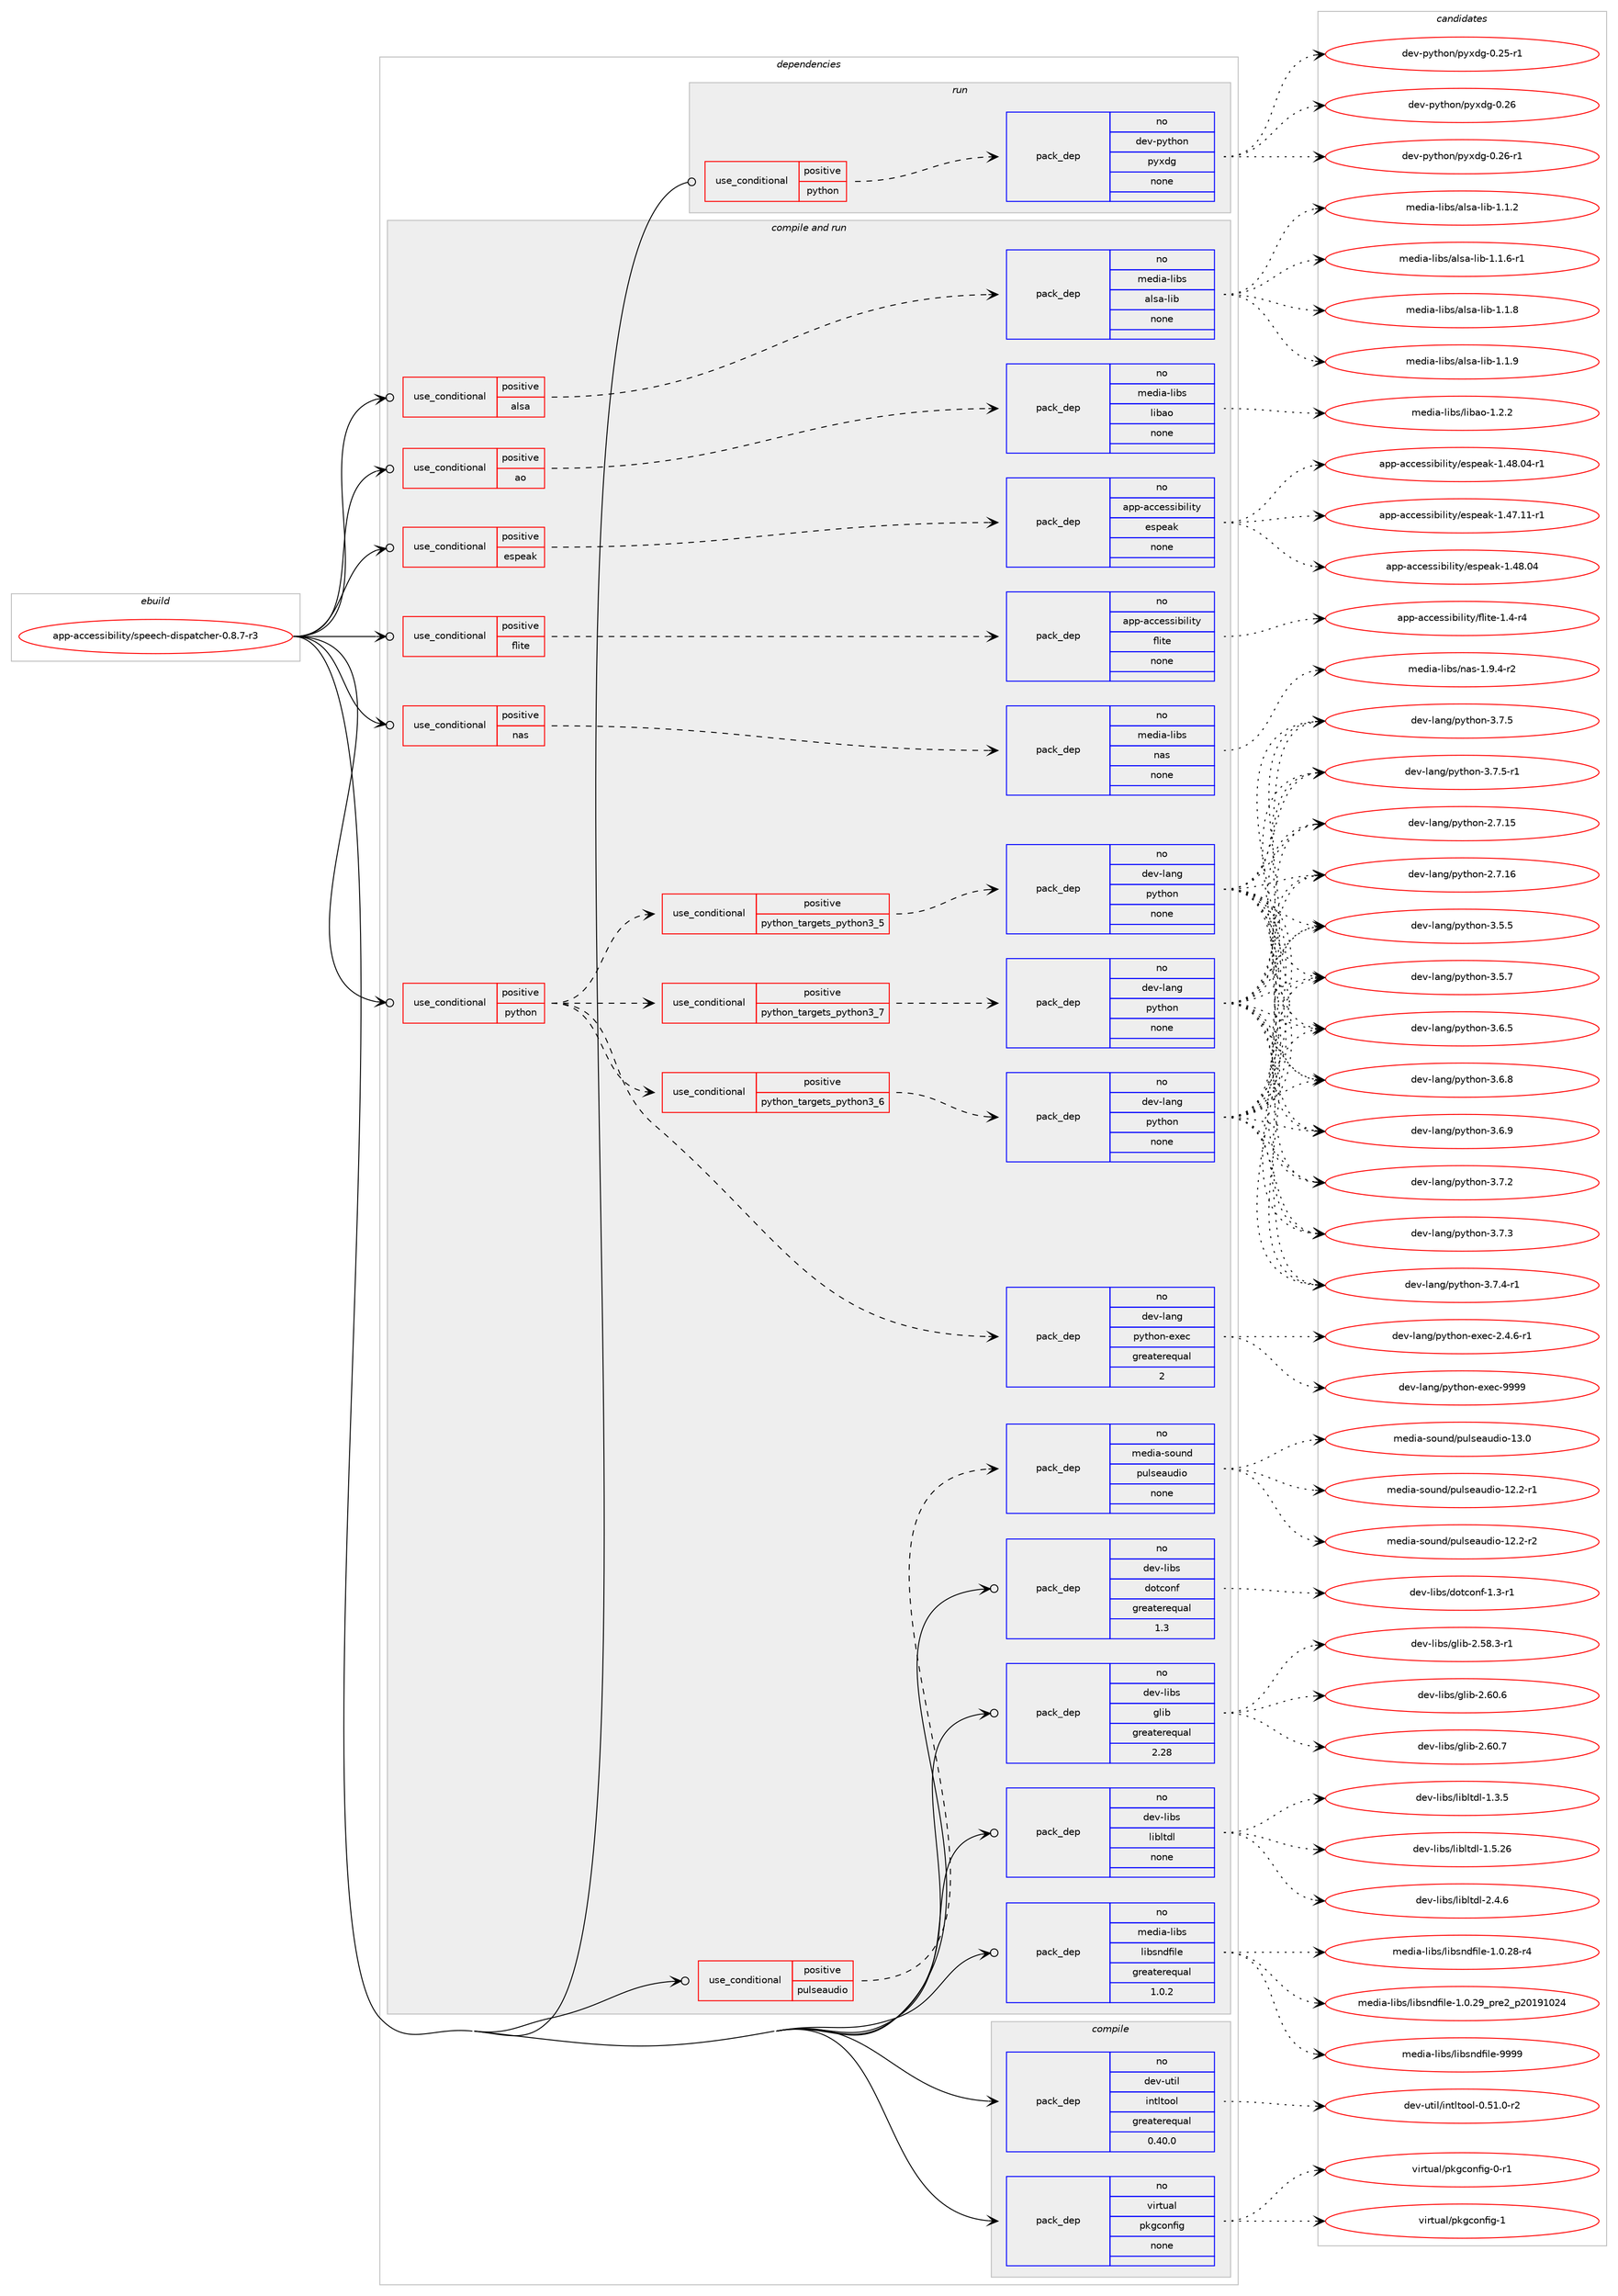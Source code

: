 digraph prolog {

# *************
# Graph options
# *************

newrank=true;
concentrate=true;
compound=true;
graph [rankdir=LR,fontname=Helvetica,fontsize=10,ranksep=1.5];#, ranksep=2.5, nodesep=0.2];
edge  [arrowhead=vee];
node  [fontname=Helvetica,fontsize=10];

# **********
# The ebuild
# **********

subgraph cluster_leftcol {
color=gray;
rank=same;
label=<<i>ebuild</i>>;
id [label="app-accessibility/speech-dispatcher-0.8.7-r3", color=red, width=4, href="../app-accessibility/speech-dispatcher-0.8.7-r3.svg"];
}

# ****************
# The dependencies
# ****************

subgraph cluster_midcol {
color=gray;
label=<<i>dependencies</i>>;
subgraph cluster_compile {
fillcolor="#eeeeee";
style=filled;
label=<<i>compile</i>>;
subgraph pack345939 {
dependency465012 [label=<<TABLE BORDER="0" CELLBORDER="1" CELLSPACING="0" CELLPADDING="4" WIDTH="220"><TR><TD ROWSPAN="6" CELLPADDING="30">pack_dep</TD></TR><TR><TD WIDTH="110">no</TD></TR><TR><TD>dev-util</TD></TR><TR><TD>intltool</TD></TR><TR><TD>greaterequal</TD></TR><TR><TD>0.40.0</TD></TR></TABLE>>, shape=none, color=blue];
}
id:e -> dependency465012:w [weight=20,style="solid",arrowhead="vee"];
subgraph pack345940 {
dependency465013 [label=<<TABLE BORDER="0" CELLBORDER="1" CELLSPACING="0" CELLPADDING="4" WIDTH="220"><TR><TD ROWSPAN="6" CELLPADDING="30">pack_dep</TD></TR><TR><TD WIDTH="110">no</TD></TR><TR><TD>virtual</TD></TR><TR><TD>pkgconfig</TD></TR><TR><TD>none</TD></TR><TR><TD></TD></TR></TABLE>>, shape=none, color=blue];
}
id:e -> dependency465013:w [weight=20,style="solid",arrowhead="vee"];
}
subgraph cluster_compileandrun {
fillcolor="#eeeeee";
style=filled;
label=<<i>compile and run</i>>;
subgraph cond110620 {
dependency465014 [label=<<TABLE BORDER="0" CELLBORDER="1" CELLSPACING="0" CELLPADDING="4"><TR><TD ROWSPAN="3" CELLPADDING="10">use_conditional</TD></TR><TR><TD>positive</TD></TR><TR><TD>alsa</TD></TR></TABLE>>, shape=none, color=red];
subgraph pack345941 {
dependency465015 [label=<<TABLE BORDER="0" CELLBORDER="1" CELLSPACING="0" CELLPADDING="4" WIDTH="220"><TR><TD ROWSPAN="6" CELLPADDING="30">pack_dep</TD></TR><TR><TD WIDTH="110">no</TD></TR><TR><TD>media-libs</TD></TR><TR><TD>alsa-lib</TD></TR><TR><TD>none</TD></TR><TR><TD></TD></TR></TABLE>>, shape=none, color=blue];
}
dependency465014:e -> dependency465015:w [weight=20,style="dashed",arrowhead="vee"];
}
id:e -> dependency465014:w [weight=20,style="solid",arrowhead="odotvee"];
subgraph cond110621 {
dependency465016 [label=<<TABLE BORDER="0" CELLBORDER="1" CELLSPACING="0" CELLPADDING="4"><TR><TD ROWSPAN="3" CELLPADDING="10">use_conditional</TD></TR><TR><TD>positive</TD></TR><TR><TD>ao</TD></TR></TABLE>>, shape=none, color=red];
subgraph pack345942 {
dependency465017 [label=<<TABLE BORDER="0" CELLBORDER="1" CELLSPACING="0" CELLPADDING="4" WIDTH="220"><TR><TD ROWSPAN="6" CELLPADDING="30">pack_dep</TD></TR><TR><TD WIDTH="110">no</TD></TR><TR><TD>media-libs</TD></TR><TR><TD>libao</TD></TR><TR><TD>none</TD></TR><TR><TD></TD></TR></TABLE>>, shape=none, color=blue];
}
dependency465016:e -> dependency465017:w [weight=20,style="dashed",arrowhead="vee"];
}
id:e -> dependency465016:w [weight=20,style="solid",arrowhead="odotvee"];
subgraph cond110622 {
dependency465018 [label=<<TABLE BORDER="0" CELLBORDER="1" CELLSPACING="0" CELLPADDING="4"><TR><TD ROWSPAN="3" CELLPADDING="10">use_conditional</TD></TR><TR><TD>positive</TD></TR><TR><TD>espeak</TD></TR></TABLE>>, shape=none, color=red];
subgraph pack345943 {
dependency465019 [label=<<TABLE BORDER="0" CELLBORDER="1" CELLSPACING="0" CELLPADDING="4" WIDTH="220"><TR><TD ROWSPAN="6" CELLPADDING="30">pack_dep</TD></TR><TR><TD WIDTH="110">no</TD></TR><TR><TD>app-accessibility</TD></TR><TR><TD>espeak</TD></TR><TR><TD>none</TD></TR><TR><TD></TD></TR></TABLE>>, shape=none, color=blue];
}
dependency465018:e -> dependency465019:w [weight=20,style="dashed",arrowhead="vee"];
}
id:e -> dependency465018:w [weight=20,style="solid",arrowhead="odotvee"];
subgraph cond110623 {
dependency465020 [label=<<TABLE BORDER="0" CELLBORDER="1" CELLSPACING="0" CELLPADDING="4"><TR><TD ROWSPAN="3" CELLPADDING="10">use_conditional</TD></TR><TR><TD>positive</TD></TR><TR><TD>flite</TD></TR></TABLE>>, shape=none, color=red];
subgraph pack345944 {
dependency465021 [label=<<TABLE BORDER="0" CELLBORDER="1" CELLSPACING="0" CELLPADDING="4" WIDTH="220"><TR><TD ROWSPAN="6" CELLPADDING="30">pack_dep</TD></TR><TR><TD WIDTH="110">no</TD></TR><TR><TD>app-accessibility</TD></TR><TR><TD>flite</TD></TR><TR><TD>none</TD></TR><TR><TD></TD></TR></TABLE>>, shape=none, color=blue];
}
dependency465020:e -> dependency465021:w [weight=20,style="dashed",arrowhead="vee"];
}
id:e -> dependency465020:w [weight=20,style="solid",arrowhead="odotvee"];
subgraph cond110624 {
dependency465022 [label=<<TABLE BORDER="0" CELLBORDER="1" CELLSPACING="0" CELLPADDING="4"><TR><TD ROWSPAN="3" CELLPADDING="10">use_conditional</TD></TR><TR><TD>positive</TD></TR><TR><TD>nas</TD></TR></TABLE>>, shape=none, color=red];
subgraph pack345945 {
dependency465023 [label=<<TABLE BORDER="0" CELLBORDER="1" CELLSPACING="0" CELLPADDING="4" WIDTH="220"><TR><TD ROWSPAN="6" CELLPADDING="30">pack_dep</TD></TR><TR><TD WIDTH="110">no</TD></TR><TR><TD>media-libs</TD></TR><TR><TD>nas</TD></TR><TR><TD>none</TD></TR><TR><TD></TD></TR></TABLE>>, shape=none, color=blue];
}
dependency465022:e -> dependency465023:w [weight=20,style="dashed",arrowhead="vee"];
}
id:e -> dependency465022:w [weight=20,style="solid",arrowhead="odotvee"];
subgraph cond110625 {
dependency465024 [label=<<TABLE BORDER="0" CELLBORDER="1" CELLSPACING="0" CELLPADDING="4"><TR><TD ROWSPAN="3" CELLPADDING="10">use_conditional</TD></TR><TR><TD>positive</TD></TR><TR><TD>pulseaudio</TD></TR></TABLE>>, shape=none, color=red];
subgraph pack345946 {
dependency465025 [label=<<TABLE BORDER="0" CELLBORDER="1" CELLSPACING="0" CELLPADDING="4" WIDTH="220"><TR><TD ROWSPAN="6" CELLPADDING="30">pack_dep</TD></TR><TR><TD WIDTH="110">no</TD></TR><TR><TD>media-sound</TD></TR><TR><TD>pulseaudio</TD></TR><TR><TD>none</TD></TR><TR><TD></TD></TR></TABLE>>, shape=none, color=blue];
}
dependency465024:e -> dependency465025:w [weight=20,style="dashed",arrowhead="vee"];
}
id:e -> dependency465024:w [weight=20,style="solid",arrowhead="odotvee"];
subgraph cond110626 {
dependency465026 [label=<<TABLE BORDER="0" CELLBORDER="1" CELLSPACING="0" CELLPADDING="4"><TR><TD ROWSPAN="3" CELLPADDING="10">use_conditional</TD></TR><TR><TD>positive</TD></TR><TR><TD>python</TD></TR></TABLE>>, shape=none, color=red];
subgraph cond110627 {
dependency465027 [label=<<TABLE BORDER="0" CELLBORDER="1" CELLSPACING="0" CELLPADDING="4"><TR><TD ROWSPAN="3" CELLPADDING="10">use_conditional</TD></TR><TR><TD>positive</TD></TR><TR><TD>python_targets_python3_5</TD></TR></TABLE>>, shape=none, color=red];
subgraph pack345947 {
dependency465028 [label=<<TABLE BORDER="0" CELLBORDER="1" CELLSPACING="0" CELLPADDING="4" WIDTH="220"><TR><TD ROWSPAN="6" CELLPADDING="30">pack_dep</TD></TR><TR><TD WIDTH="110">no</TD></TR><TR><TD>dev-lang</TD></TR><TR><TD>python</TD></TR><TR><TD>none</TD></TR><TR><TD></TD></TR></TABLE>>, shape=none, color=blue];
}
dependency465027:e -> dependency465028:w [weight=20,style="dashed",arrowhead="vee"];
}
dependency465026:e -> dependency465027:w [weight=20,style="dashed",arrowhead="vee"];
subgraph cond110628 {
dependency465029 [label=<<TABLE BORDER="0" CELLBORDER="1" CELLSPACING="0" CELLPADDING="4"><TR><TD ROWSPAN="3" CELLPADDING="10">use_conditional</TD></TR><TR><TD>positive</TD></TR><TR><TD>python_targets_python3_6</TD></TR></TABLE>>, shape=none, color=red];
subgraph pack345948 {
dependency465030 [label=<<TABLE BORDER="0" CELLBORDER="1" CELLSPACING="0" CELLPADDING="4" WIDTH="220"><TR><TD ROWSPAN="6" CELLPADDING="30">pack_dep</TD></TR><TR><TD WIDTH="110">no</TD></TR><TR><TD>dev-lang</TD></TR><TR><TD>python</TD></TR><TR><TD>none</TD></TR><TR><TD></TD></TR></TABLE>>, shape=none, color=blue];
}
dependency465029:e -> dependency465030:w [weight=20,style="dashed",arrowhead="vee"];
}
dependency465026:e -> dependency465029:w [weight=20,style="dashed",arrowhead="vee"];
subgraph cond110629 {
dependency465031 [label=<<TABLE BORDER="0" CELLBORDER="1" CELLSPACING="0" CELLPADDING="4"><TR><TD ROWSPAN="3" CELLPADDING="10">use_conditional</TD></TR><TR><TD>positive</TD></TR><TR><TD>python_targets_python3_7</TD></TR></TABLE>>, shape=none, color=red];
subgraph pack345949 {
dependency465032 [label=<<TABLE BORDER="0" CELLBORDER="1" CELLSPACING="0" CELLPADDING="4" WIDTH="220"><TR><TD ROWSPAN="6" CELLPADDING="30">pack_dep</TD></TR><TR><TD WIDTH="110">no</TD></TR><TR><TD>dev-lang</TD></TR><TR><TD>python</TD></TR><TR><TD>none</TD></TR><TR><TD></TD></TR></TABLE>>, shape=none, color=blue];
}
dependency465031:e -> dependency465032:w [weight=20,style="dashed",arrowhead="vee"];
}
dependency465026:e -> dependency465031:w [weight=20,style="dashed",arrowhead="vee"];
subgraph pack345950 {
dependency465033 [label=<<TABLE BORDER="0" CELLBORDER="1" CELLSPACING="0" CELLPADDING="4" WIDTH="220"><TR><TD ROWSPAN="6" CELLPADDING="30">pack_dep</TD></TR><TR><TD WIDTH="110">no</TD></TR><TR><TD>dev-lang</TD></TR><TR><TD>python-exec</TD></TR><TR><TD>greaterequal</TD></TR><TR><TD>2</TD></TR></TABLE>>, shape=none, color=blue];
}
dependency465026:e -> dependency465033:w [weight=20,style="dashed",arrowhead="vee"];
}
id:e -> dependency465026:w [weight=20,style="solid",arrowhead="odotvee"];
subgraph pack345951 {
dependency465034 [label=<<TABLE BORDER="0" CELLBORDER="1" CELLSPACING="0" CELLPADDING="4" WIDTH="220"><TR><TD ROWSPAN="6" CELLPADDING="30">pack_dep</TD></TR><TR><TD WIDTH="110">no</TD></TR><TR><TD>dev-libs</TD></TR><TR><TD>dotconf</TD></TR><TR><TD>greaterequal</TD></TR><TR><TD>1.3</TD></TR></TABLE>>, shape=none, color=blue];
}
id:e -> dependency465034:w [weight=20,style="solid",arrowhead="odotvee"];
subgraph pack345952 {
dependency465035 [label=<<TABLE BORDER="0" CELLBORDER="1" CELLSPACING="0" CELLPADDING="4" WIDTH="220"><TR><TD ROWSPAN="6" CELLPADDING="30">pack_dep</TD></TR><TR><TD WIDTH="110">no</TD></TR><TR><TD>dev-libs</TD></TR><TR><TD>glib</TD></TR><TR><TD>greaterequal</TD></TR><TR><TD>2.28</TD></TR></TABLE>>, shape=none, color=blue];
}
id:e -> dependency465035:w [weight=20,style="solid",arrowhead="odotvee"];
subgraph pack345953 {
dependency465036 [label=<<TABLE BORDER="0" CELLBORDER="1" CELLSPACING="0" CELLPADDING="4" WIDTH="220"><TR><TD ROWSPAN="6" CELLPADDING="30">pack_dep</TD></TR><TR><TD WIDTH="110">no</TD></TR><TR><TD>dev-libs</TD></TR><TR><TD>libltdl</TD></TR><TR><TD>none</TD></TR><TR><TD></TD></TR></TABLE>>, shape=none, color=blue];
}
id:e -> dependency465036:w [weight=20,style="solid",arrowhead="odotvee"];
subgraph pack345954 {
dependency465037 [label=<<TABLE BORDER="0" CELLBORDER="1" CELLSPACING="0" CELLPADDING="4" WIDTH="220"><TR><TD ROWSPAN="6" CELLPADDING="30">pack_dep</TD></TR><TR><TD WIDTH="110">no</TD></TR><TR><TD>media-libs</TD></TR><TR><TD>libsndfile</TD></TR><TR><TD>greaterequal</TD></TR><TR><TD>1.0.2</TD></TR></TABLE>>, shape=none, color=blue];
}
id:e -> dependency465037:w [weight=20,style="solid",arrowhead="odotvee"];
}
subgraph cluster_run {
fillcolor="#eeeeee";
style=filled;
label=<<i>run</i>>;
subgraph cond110630 {
dependency465038 [label=<<TABLE BORDER="0" CELLBORDER="1" CELLSPACING="0" CELLPADDING="4"><TR><TD ROWSPAN="3" CELLPADDING="10">use_conditional</TD></TR><TR><TD>positive</TD></TR><TR><TD>python</TD></TR></TABLE>>, shape=none, color=red];
subgraph pack345955 {
dependency465039 [label=<<TABLE BORDER="0" CELLBORDER="1" CELLSPACING="0" CELLPADDING="4" WIDTH="220"><TR><TD ROWSPAN="6" CELLPADDING="30">pack_dep</TD></TR><TR><TD WIDTH="110">no</TD></TR><TR><TD>dev-python</TD></TR><TR><TD>pyxdg</TD></TR><TR><TD>none</TD></TR><TR><TD></TD></TR></TABLE>>, shape=none, color=blue];
}
dependency465038:e -> dependency465039:w [weight=20,style="dashed",arrowhead="vee"];
}
id:e -> dependency465038:w [weight=20,style="solid",arrowhead="odot"];
}
}

# **************
# The candidates
# **************

subgraph cluster_choices {
rank=same;
color=gray;
label=<<i>candidates</i>>;

subgraph choice345939 {
color=black;
nodesep=1;
choice1001011184511711610510847105110116108116111111108454846534946484511450 [label="dev-util/intltool-0.51.0-r2", color=red, width=4,href="../dev-util/intltool-0.51.0-r2.svg"];
dependency465012:e -> choice1001011184511711610510847105110116108116111111108454846534946484511450:w [style=dotted,weight="100"];
}
subgraph choice345940 {
color=black;
nodesep=1;
choice11810511411611797108471121071039911111010210510345484511449 [label="virtual/pkgconfig-0-r1", color=red, width=4,href="../virtual/pkgconfig-0-r1.svg"];
choice1181051141161179710847112107103991111101021051034549 [label="virtual/pkgconfig-1", color=red, width=4,href="../virtual/pkgconfig-1.svg"];
dependency465013:e -> choice11810511411611797108471121071039911111010210510345484511449:w [style=dotted,weight="100"];
dependency465013:e -> choice1181051141161179710847112107103991111101021051034549:w [style=dotted,weight="100"];
}
subgraph choice345941 {
color=black;
nodesep=1;
choice1091011001059745108105981154797108115974510810598454946494650 [label="media-libs/alsa-lib-1.1.2", color=red, width=4,href="../media-libs/alsa-lib-1.1.2.svg"];
choice10910110010597451081059811547971081159745108105984549464946544511449 [label="media-libs/alsa-lib-1.1.6-r1", color=red, width=4,href="../media-libs/alsa-lib-1.1.6-r1.svg"];
choice1091011001059745108105981154797108115974510810598454946494656 [label="media-libs/alsa-lib-1.1.8", color=red, width=4,href="../media-libs/alsa-lib-1.1.8.svg"];
choice1091011001059745108105981154797108115974510810598454946494657 [label="media-libs/alsa-lib-1.1.9", color=red, width=4,href="../media-libs/alsa-lib-1.1.9.svg"];
dependency465015:e -> choice1091011001059745108105981154797108115974510810598454946494650:w [style=dotted,weight="100"];
dependency465015:e -> choice10910110010597451081059811547971081159745108105984549464946544511449:w [style=dotted,weight="100"];
dependency465015:e -> choice1091011001059745108105981154797108115974510810598454946494656:w [style=dotted,weight="100"];
dependency465015:e -> choice1091011001059745108105981154797108115974510810598454946494657:w [style=dotted,weight="100"];
}
subgraph choice345942 {
color=black;
nodesep=1;
choice109101100105974510810598115471081059897111454946504650 [label="media-libs/libao-1.2.2", color=red, width=4,href="../media-libs/libao-1.2.2.svg"];
dependency465017:e -> choice109101100105974510810598115471081059897111454946504650:w [style=dotted,weight="100"];
}
subgraph choice345943 {
color=black;
nodesep=1;
choice971121124597999910111511510598105108105116121471011151121019710745494652554649494511449 [label="app-accessibility/espeak-1.47.11-r1", color=red, width=4,href="../app-accessibility/espeak-1.47.11-r1.svg"];
choice97112112459799991011151151059810510810511612147101115112101971074549465256464852 [label="app-accessibility/espeak-1.48.04", color=red, width=4,href="../app-accessibility/espeak-1.48.04.svg"];
choice971121124597999910111511510598105108105116121471011151121019710745494652564648524511449 [label="app-accessibility/espeak-1.48.04-r1", color=red, width=4,href="../app-accessibility/espeak-1.48.04-r1.svg"];
dependency465019:e -> choice971121124597999910111511510598105108105116121471011151121019710745494652554649494511449:w [style=dotted,weight="100"];
dependency465019:e -> choice97112112459799991011151151059810510810511612147101115112101971074549465256464852:w [style=dotted,weight="100"];
dependency465019:e -> choice971121124597999910111511510598105108105116121471011151121019710745494652564648524511449:w [style=dotted,weight="100"];
}
subgraph choice345944 {
color=black;
nodesep=1;
choice97112112459799991011151151059810510810511612147102108105116101454946524511452 [label="app-accessibility/flite-1.4-r4", color=red, width=4,href="../app-accessibility/flite-1.4-r4.svg"];
dependency465021:e -> choice97112112459799991011151151059810510810511612147102108105116101454946524511452:w [style=dotted,weight="100"];
}
subgraph choice345945 {
color=black;
nodesep=1;
choice10910110010597451081059811547110971154549465746524511450 [label="media-libs/nas-1.9.4-r2", color=red, width=4,href="../media-libs/nas-1.9.4-r2.svg"];
dependency465023:e -> choice10910110010597451081059811547110971154549465746524511450:w [style=dotted,weight="100"];
}
subgraph choice345946 {
color=black;
nodesep=1;
choice1091011001059745115111117110100471121171081151019711710010511145495046504511449 [label="media-sound/pulseaudio-12.2-r1", color=red, width=4,href="../media-sound/pulseaudio-12.2-r1.svg"];
choice1091011001059745115111117110100471121171081151019711710010511145495046504511450 [label="media-sound/pulseaudio-12.2-r2", color=red, width=4,href="../media-sound/pulseaudio-12.2-r2.svg"];
choice109101100105974511511111711010047112117108115101971171001051114549514648 [label="media-sound/pulseaudio-13.0", color=red, width=4,href="../media-sound/pulseaudio-13.0.svg"];
dependency465025:e -> choice1091011001059745115111117110100471121171081151019711710010511145495046504511449:w [style=dotted,weight="100"];
dependency465025:e -> choice1091011001059745115111117110100471121171081151019711710010511145495046504511450:w [style=dotted,weight="100"];
dependency465025:e -> choice109101100105974511511111711010047112117108115101971171001051114549514648:w [style=dotted,weight="100"];
}
subgraph choice345947 {
color=black;
nodesep=1;
choice10010111845108971101034711212111610411111045504655464953 [label="dev-lang/python-2.7.15", color=red, width=4,href="../dev-lang/python-2.7.15.svg"];
choice10010111845108971101034711212111610411111045504655464954 [label="dev-lang/python-2.7.16", color=red, width=4,href="../dev-lang/python-2.7.16.svg"];
choice100101118451089711010347112121116104111110455146534653 [label="dev-lang/python-3.5.5", color=red, width=4,href="../dev-lang/python-3.5.5.svg"];
choice100101118451089711010347112121116104111110455146534655 [label="dev-lang/python-3.5.7", color=red, width=4,href="../dev-lang/python-3.5.7.svg"];
choice100101118451089711010347112121116104111110455146544653 [label="dev-lang/python-3.6.5", color=red, width=4,href="../dev-lang/python-3.6.5.svg"];
choice100101118451089711010347112121116104111110455146544656 [label="dev-lang/python-3.6.8", color=red, width=4,href="../dev-lang/python-3.6.8.svg"];
choice100101118451089711010347112121116104111110455146544657 [label="dev-lang/python-3.6.9", color=red, width=4,href="../dev-lang/python-3.6.9.svg"];
choice100101118451089711010347112121116104111110455146554650 [label="dev-lang/python-3.7.2", color=red, width=4,href="../dev-lang/python-3.7.2.svg"];
choice100101118451089711010347112121116104111110455146554651 [label="dev-lang/python-3.7.3", color=red, width=4,href="../dev-lang/python-3.7.3.svg"];
choice1001011184510897110103471121211161041111104551465546524511449 [label="dev-lang/python-3.7.4-r1", color=red, width=4,href="../dev-lang/python-3.7.4-r1.svg"];
choice100101118451089711010347112121116104111110455146554653 [label="dev-lang/python-3.7.5", color=red, width=4,href="../dev-lang/python-3.7.5.svg"];
choice1001011184510897110103471121211161041111104551465546534511449 [label="dev-lang/python-3.7.5-r1", color=red, width=4,href="../dev-lang/python-3.7.5-r1.svg"];
dependency465028:e -> choice10010111845108971101034711212111610411111045504655464953:w [style=dotted,weight="100"];
dependency465028:e -> choice10010111845108971101034711212111610411111045504655464954:w [style=dotted,weight="100"];
dependency465028:e -> choice100101118451089711010347112121116104111110455146534653:w [style=dotted,weight="100"];
dependency465028:e -> choice100101118451089711010347112121116104111110455146534655:w [style=dotted,weight="100"];
dependency465028:e -> choice100101118451089711010347112121116104111110455146544653:w [style=dotted,weight="100"];
dependency465028:e -> choice100101118451089711010347112121116104111110455146544656:w [style=dotted,weight="100"];
dependency465028:e -> choice100101118451089711010347112121116104111110455146544657:w [style=dotted,weight="100"];
dependency465028:e -> choice100101118451089711010347112121116104111110455146554650:w [style=dotted,weight="100"];
dependency465028:e -> choice100101118451089711010347112121116104111110455146554651:w [style=dotted,weight="100"];
dependency465028:e -> choice1001011184510897110103471121211161041111104551465546524511449:w [style=dotted,weight="100"];
dependency465028:e -> choice100101118451089711010347112121116104111110455146554653:w [style=dotted,weight="100"];
dependency465028:e -> choice1001011184510897110103471121211161041111104551465546534511449:w [style=dotted,weight="100"];
}
subgraph choice345948 {
color=black;
nodesep=1;
choice10010111845108971101034711212111610411111045504655464953 [label="dev-lang/python-2.7.15", color=red, width=4,href="../dev-lang/python-2.7.15.svg"];
choice10010111845108971101034711212111610411111045504655464954 [label="dev-lang/python-2.7.16", color=red, width=4,href="../dev-lang/python-2.7.16.svg"];
choice100101118451089711010347112121116104111110455146534653 [label="dev-lang/python-3.5.5", color=red, width=4,href="../dev-lang/python-3.5.5.svg"];
choice100101118451089711010347112121116104111110455146534655 [label="dev-lang/python-3.5.7", color=red, width=4,href="../dev-lang/python-3.5.7.svg"];
choice100101118451089711010347112121116104111110455146544653 [label="dev-lang/python-3.6.5", color=red, width=4,href="../dev-lang/python-3.6.5.svg"];
choice100101118451089711010347112121116104111110455146544656 [label="dev-lang/python-3.6.8", color=red, width=4,href="../dev-lang/python-3.6.8.svg"];
choice100101118451089711010347112121116104111110455146544657 [label="dev-lang/python-3.6.9", color=red, width=4,href="../dev-lang/python-3.6.9.svg"];
choice100101118451089711010347112121116104111110455146554650 [label="dev-lang/python-3.7.2", color=red, width=4,href="../dev-lang/python-3.7.2.svg"];
choice100101118451089711010347112121116104111110455146554651 [label="dev-lang/python-3.7.3", color=red, width=4,href="../dev-lang/python-3.7.3.svg"];
choice1001011184510897110103471121211161041111104551465546524511449 [label="dev-lang/python-3.7.4-r1", color=red, width=4,href="../dev-lang/python-3.7.4-r1.svg"];
choice100101118451089711010347112121116104111110455146554653 [label="dev-lang/python-3.7.5", color=red, width=4,href="../dev-lang/python-3.7.5.svg"];
choice1001011184510897110103471121211161041111104551465546534511449 [label="dev-lang/python-3.7.5-r1", color=red, width=4,href="../dev-lang/python-3.7.5-r1.svg"];
dependency465030:e -> choice10010111845108971101034711212111610411111045504655464953:w [style=dotted,weight="100"];
dependency465030:e -> choice10010111845108971101034711212111610411111045504655464954:w [style=dotted,weight="100"];
dependency465030:e -> choice100101118451089711010347112121116104111110455146534653:w [style=dotted,weight="100"];
dependency465030:e -> choice100101118451089711010347112121116104111110455146534655:w [style=dotted,weight="100"];
dependency465030:e -> choice100101118451089711010347112121116104111110455146544653:w [style=dotted,weight="100"];
dependency465030:e -> choice100101118451089711010347112121116104111110455146544656:w [style=dotted,weight="100"];
dependency465030:e -> choice100101118451089711010347112121116104111110455146544657:w [style=dotted,weight="100"];
dependency465030:e -> choice100101118451089711010347112121116104111110455146554650:w [style=dotted,weight="100"];
dependency465030:e -> choice100101118451089711010347112121116104111110455146554651:w [style=dotted,weight="100"];
dependency465030:e -> choice1001011184510897110103471121211161041111104551465546524511449:w [style=dotted,weight="100"];
dependency465030:e -> choice100101118451089711010347112121116104111110455146554653:w [style=dotted,weight="100"];
dependency465030:e -> choice1001011184510897110103471121211161041111104551465546534511449:w [style=dotted,weight="100"];
}
subgraph choice345949 {
color=black;
nodesep=1;
choice10010111845108971101034711212111610411111045504655464953 [label="dev-lang/python-2.7.15", color=red, width=4,href="../dev-lang/python-2.7.15.svg"];
choice10010111845108971101034711212111610411111045504655464954 [label="dev-lang/python-2.7.16", color=red, width=4,href="../dev-lang/python-2.7.16.svg"];
choice100101118451089711010347112121116104111110455146534653 [label="dev-lang/python-3.5.5", color=red, width=4,href="../dev-lang/python-3.5.5.svg"];
choice100101118451089711010347112121116104111110455146534655 [label="dev-lang/python-3.5.7", color=red, width=4,href="../dev-lang/python-3.5.7.svg"];
choice100101118451089711010347112121116104111110455146544653 [label="dev-lang/python-3.6.5", color=red, width=4,href="../dev-lang/python-3.6.5.svg"];
choice100101118451089711010347112121116104111110455146544656 [label="dev-lang/python-3.6.8", color=red, width=4,href="../dev-lang/python-3.6.8.svg"];
choice100101118451089711010347112121116104111110455146544657 [label="dev-lang/python-3.6.9", color=red, width=4,href="../dev-lang/python-3.6.9.svg"];
choice100101118451089711010347112121116104111110455146554650 [label="dev-lang/python-3.7.2", color=red, width=4,href="../dev-lang/python-3.7.2.svg"];
choice100101118451089711010347112121116104111110455146554651 [label="dev-lang/python-3.7.3", color=red, width=4,href="../dev-lang/python-3.7.3.svg"];
choice1001011184510897110103471121211161041111104551465546524511449 [label="dev-lang/python-3.7.4-r1", color=red, width=4,href="../dev-lang/python-3.7.4-r1.svg"];
choice100101118451089711010347112121116104111110455146554653 [label="dev-lang/python-3.7.5", color=red, width=4,href="../dev-lang/python-3.7.5.svg"];
choice1001011184510897110103471121211161041111104551465546534511449 [label="dev-lang/python-3.7.5-r1", color=red, width=4,href="../dev-lang/python-3.7.5-r1.svg"];
dependency465032:e -> choice10010111845108971101034711212111610411111045504655464953:w [style=dotted,weight="100"];
dependency465032:e -> choice10010111845108971101034711212111610411111045504655464954:w [style=dotted,weight="100"];
dependency465032:e -> choice100101118451089711010347112121116104111110455146534653:w [style=dotted,weight="100"];
dependency465032:e -> choice100101118451089711010347112121116104111110455146534655:w [style=dotted,weight="100"];
dependency465032:e -> choice100101118451089711010347112121116104111110455146544653:w [style=dotted,weight="100"];
dependency465032:e -> choice100101118451089711010347112121116104111110455146544656:w [style=dotted,weight="100"];
dependency465032:e -> choice100101118451089711010347112121116104111110455146544657:w [style=dotted,weight="100"];
dependency465032:e -> choice100101118451089711010347112121116104111110455146554650:w [style=dotted,weight="100"];
dependency465032:e -> choice100101118451089711010347112121116104111110455146554651:w [style=dotted,weight="100"];
dependency465032:e -> choice1001011184510897110103471121211161041111104551465546524511449:w [style=dotted,weight="100"];
dependency465032:e -> choice100101118451089711010347112121116104111110455146554653:w [style=dotted,weight="100"];
dependency465032:e -> choice1001011184510897110103471121211161041111104551465546534511449:w [style=dotted,weight="100"];
}
subgraph choice345950 {
color=black;
nodesep=1;
choice10010111845108971101034711212111610411111045101120101994550465246544511449 [label="dev-lang/python-exec-2.4.6-r1", color=red, width=4,href="../dev-lang/python-exec-2.4.6-r1.svg"];
choice10010111845108971101034711212111610411111045101120101994557575757 [label="dev-lang/python-exec-9999", color=red, width=4,href="../dev-lang/python-exec-9999.svg"];
dependency465033:e -> choice10010111845108971101034711212111610411111045101120101994550465246544511449:w [style=dotted,weight="100"];
dependency465033:e -> choice10010111845108971101034711212111610411111045101120101994557575757:w [style=dotted,weight="100"];
}
subgraph choice345951 {
color=black;
nodesep=1;
choice10010111845108105981154710011111699111110102454946514511449 [label="dev-libs/dotconf-1.3-r1", color=red, width=4,href="../dev-libs/dotconf-1.3-r1.svg"];
dependency465034:e -> choice10010111845108105981154710011111699111110102454946514511449:w [style=dotted,weight="100"];
}
subgraph choice345952 {
color=black;
nodesep=1;
choice10010111845108105981154710310810598455046535646514511449 [label="dev-libs/glib-2.58.3-r1", color=red, width=4,href="../dev-libs/glib-2.58.3-r1.svg"];
choice1001011184510810598115471031081059845504654484654 [label="dev-libs/glib-2.60.6", color=red, width=4,href="../dev-libs/glib-2.60.6.svg"];
choice1001011184510810598115471031081059845504654484655 [label="dev-libs/glib-2.60.7", color=red, width=4,href="../dev-libs/glib-2.60.7.svg"];
dependency465035:e -> choice10010111845108105981154710310810598455046535646514511449:w [style=dotted,weight="100"];
dependency465035:e -> choice1001011184510810598115471031081059845504654484654:w [style=dotted,weight="100"];
dependency465035:e -> choice1001011184510810598115471031081059845504654484655:w [style=dotted,weight="100"];
}
subgraph choice345953 {
color=black;
nodesep=1;
choice10010111845108105981154710810598108116100108454946514653 [label="dev-libs/libltdl-1.3.5", color=red, width=4,href="../dev-libs/libltdl-1.3.5.svg"];
choice1001011184510810598115471081059810811610010845494653465054 [label="dev-libs/libltdl-1.5.26", color=red, width=4,href="../dev-libs/libltdl-1.5.26.svg"];
choice10010111845108105981154710810598108116100108455046524654 [label="dev-libs/libltdl-2.4.6", color=red, width=4,href="../dev-libs/libltdl-2.4.6.svg"];
dependency465036:e -> choice10010111845108105981154710810598108116100108454946514653:w [style=dotted,weight="100"];
dependency465036:e -> choice1001011184510810598115471081059810811610010845494653465054:w [style=dotted,weight="100"];
dependency465036:e -> choice10010111845108105981154710810598108116100108455046524654:w [style=dotted,weight="100"];
}
subgraph choice345954 {
color=black;
nodesep=1;
choice1091011001059745108105981154710810598115110100102105108101454946484650564511452 [label="media-libs/libsndfile-1.0.28-r4", color=red, width=4,href="../media-libs/libsndfile-1.0.28-r4.svg"];
choice1091011001059745108105981154710810598115110100102105108101454946484650579511211410150951125048495749485052 [label="media-libs/libsndfile-1.0.29_pre2_p20191024", color=red, width=4,href="../media-libs/libsndfile-1.0.29_pre2_p20191024.svg"];
choice10910110010597451081059811547108105981151101001021051081014557575757 [label="media-libs/libsndfile-9999", color=red, width=4,href="../media-libs/libsndfile-9999.svg"];
dependency465037:e -> choice1091011001059745108105981154710810598115110100102105108101454946484650564511452:w [style=dotted,weight="100"];
dependency465037:e -> choice1091011001059745108105981154710810598115110100102105108101454946484650579511211410150951125048495749485052:w [style=dotted,weight="100"];
dependency465037:e -> choice10910110010597451081059811547108105981151101001021051081014557575757:w [style=dotted,weight="100"];
}
subgraph choice345955 {
color=black;
nodesep=1;
choice100101118451121211161041111104711212112010010345484650534511449 [label="dev-python/pyxdg-0.25-r1", color=red, width=4,href="../dev-python/pyxdg-0.25-r1.svg"];
choice10010111845112121116104111110471121211201001034548465054 [label="dev-python/pyxdg-0.26", color=red, width=4,href="../dev-python/pyxdg-0.26.svg"];
choice100101118451121211161041111104711212112010010345484650544511449 [label="dev-python/pyxdg-0.26-r1", color=red, width=4,href="../dev-python/pyxdg-0.26-r1.svg"];
dependency465039:e -> choice100101118451121211161041111104711212112010010345484650534511449:w [style=dotted,weight="100"];
dependency465039:e -> choice10010111845112121116104111110471121211201001034548465054:w [style=dotted,weight="100"];
dependency465039:e -> choice100101118451121211161041111104711212112010010345484650544511449:w [style=dotted,weight="100"];
}
}

}
